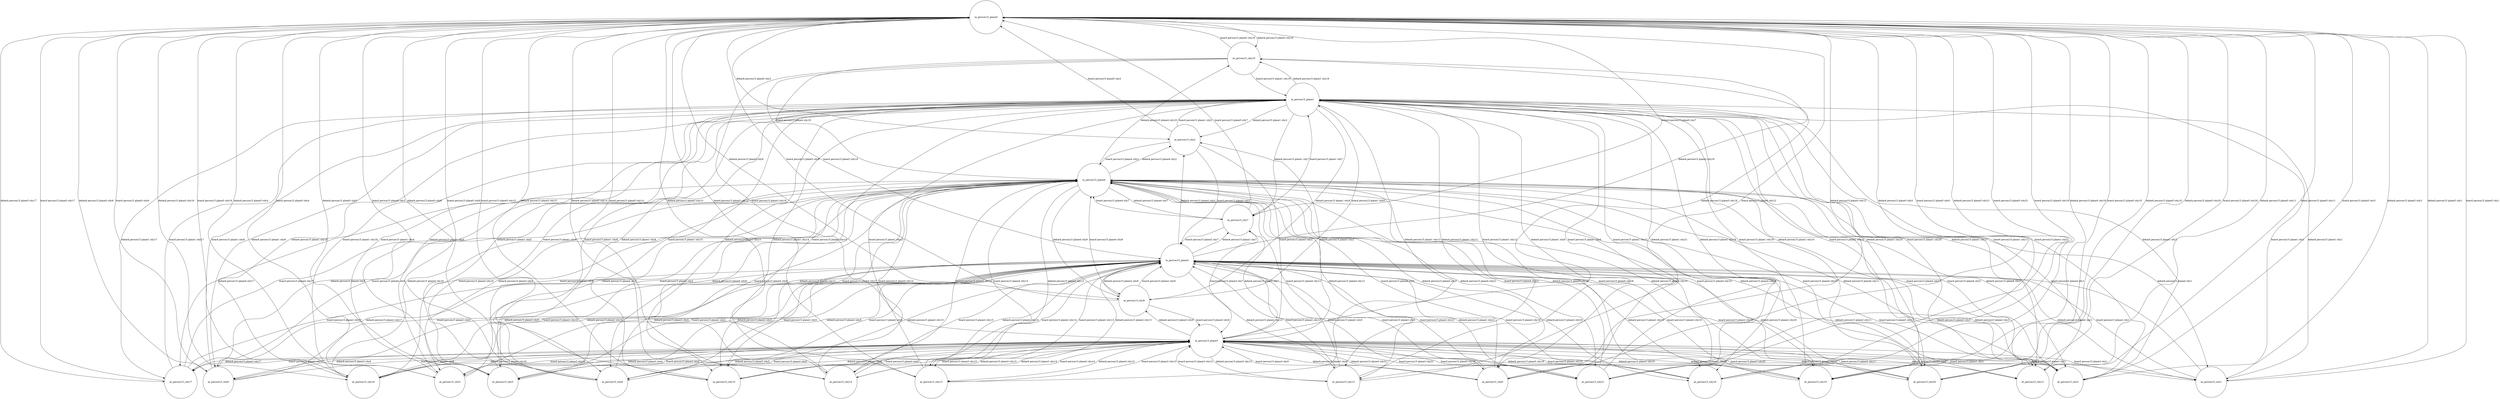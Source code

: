digraph Tree {
	node [shape=circle, fontsize=14, color=black, fillcolor=white, fontcolor=black];
	 edge [style=solid, color=black];
in_person15_plane5 [label="in_person15_plane5"];
at_person15_city19 [label="at_person15_city19"];
at_person15_city0 [label="at_person15_city0"];
at_person15_city21 [label="at_person15_city21"];
at_person15_city13 [label="at_person15_city13"];
at_person15_city17 [label="at_person15_city17"];
at_person15_city5 [label="at_person15_city5"];
at_person15_city8 [label="at_person15_city8"];
at_person15_city12 [label="at_person15_city12"];
at_person15_city15 [label="at_person15_city15"];
at_person15_city14 [label="at_person15_city14"];
at_person15_city6 [label="at_person15_city6"];
at_person15_city16 [label="at_person15_city16"];
at_person15_city4 [label="at_person15_city4"];
at_person15_city18 [label="at_person15_city18"];
at_person15_city10 [label="at_person15_city10"];
at_person15_city3 [label="at_person15_city3"];
at_person15_city1 [label="at_person15_city1"];
at_person15_city20 [label="at_person15_city20"];
at_person15_city11 [label="at_person15_city11"];
at_person15_city9 [label="at_person15_city9"];
at_person15_city7 [label="at_person15_city7"];
at_person15_city2 [label="at_person15_city2"];
in_person15_plane3 [label="in_person15_plane3"];
in_person15_plane2 [label="in_person15_plane2"];
in_person15_plane4 [label="in_person15_plane4"];
in_person15_plane1 [label="in_person15_plane1"];
in_person15_plane5 -> at_person15_city19 [label="debark person15 plane5 city19"];
in_person15_plane5 -> at_person15_city0 [label="debark person15 plane5 city0"];
in_person15_plane5 -> at_person15_city21 [label="debark person15 plane5 city21"];
in_person15_plane5 -> at_person15_city13 [label="debark person15 plane5 city13"];
in_person15_plane5 -> at_person15_city17 [label="debark person15 plane5 city17"];
in_person15_plane5 -> at_person15_city5 [label="debark person15 plane5 city5"];
in_person15_plane5 -> at_person15_city8 [label="debark person15 plane5 city8"];
in_person15_plane5 -> at_person15_city12 [label="debark person15 plane5 city12"];
in_person15_plane5 -> at_person15_city15 [label="debark person15 plane5 city15"];
in_person15_plane5 -> at_person15_city14 [label="debark person15 plane5 city14"];
in_person15_plane5 -> at_person15_city6 [label="debark person15 plane5 city6"];
in_person15_plane5 -> at_person15_city16 [label="debark person15 plane5 city16"];
in_person15_plane5 -> at_person15_city4 [label="debark person15 plane5 city4"];
in_person15_plane5 -> at_person15_city18 [label="debark person15 plane5 city18"];
in_person15_plane5 -> at_person15_city10 [label="debark person15 plane5 city10"];
in_person15_plane5 -> at_person15_city3 [label="debark person15 plane5 city3"];
in_person15_plane5 -> at_person15_city1 [label="debark person15 plane5 city1"];
in_person15_plane5 -> at_person15_city20 [label="debark person15 plane5 city20"];
in_person15_plane5 -> at_person15_city11 [label="debark person15 plane5 city11"];
in_person15_plane5 -> at_person15_city9 [label="debark person15 plane5 city9"];
in_person15_plane5 -> at_person15_city7 [label="debark person15 plane5 city7"];
in_person15_plane5 -> at_person15_city2 [label="debark person15 plane5 city2"];
at_person15_city19 -> in_person15_plane5 [label="board person15 plane5 city19"];
at_person15_city19 -> in_person15_plane3 [label="board person15 plane3 city19"];
at_person15_city19 -> in_person15_plane2 [label="board person15 plane2 city19"];
at_person15_city19 -> in_person15_plane4 [label="board person15 plane4 city19"];
at_person15_city19 -> in_person15_plane1 [label="board person15 plane1 city19"];
at_person15_city0 -> in_person15_plane5 [label="board person15 plane5 city0"];
at_person15_city0 -> in_person15_plane3 [label="board person15 plane3 city0"];
at_person15_city0 -> in_person15_plane2 [label="board person15 plane2 city0"];
at_person15_city0 -> in_person15_plane4 [label="board person15 plane4 city0"];
at_person15_city0 -> in_person15_plane1 [label="board person15 plane1 city0"];
at_person15_city21 -> in_person15_plane5 [label="board person15 plane5 city21"];
at_person15_city21 -> in_person15_plane3 [label="board person15 plane3 city21"];
at_person15_city21 -> in_person15_plane2 [label="board person15 plane2 city21"];
at_person15_city21 -> in_person15_plane4 [label="board person15 plane4 city21"];
at_person15_city21 -> in_person15_plane1 [label="board person15 plane1 city21"];
at_person15_city13 -> in_person15_plane5 [label="board person15 plane5 city13"];
at_person15_city13 -> in_person15_plane3 [label="board person15 plane3 city13"];
at_person15_city13 -> in_person15_plane2 [label="board person15 plane2 city13"];
at_person15_city13 -> in_person15_plane4 [label="board person15 plane4 city13"];
at_person15_city13 -> in_person15_plane1 [label="board person15 plane1 city13"];
at_person15_city17 -> in_person15_plane5 [label="board person15 plane5 city17"];
at_person15_city17 -> in_person15_plane3 [label="board person15 plane3 city17"];
at_person15_city17 -> in_person15_plane2 [label="board person15 plane2 city17"];
at_person15_city17 -> in_person15_plane4 [label="board person15 plane4 city17"];
at_person15_city17 -> in_person15_plane1 [label="board person15 plane1 city17"];
at_person15_city5 -> in_person15_plane5 [label="board person15 plane5 city5"];
at_person15_city5 -> in_person15_plane3 [label="board person15 plane3 city5"];
at_person15_city5 -> in_person15_plane2 [label="board person15 plane2 city5"];
at_person15_city5 -> in_person15_plane4 [label="board person15 plane4 city5"];
at_person15_city5 -> in_person15_plane1 [label="board person15 plane1 city5"];
in_person15_plane3 -> at_person15_city19 [label="debark person15 plane3 city19"];
in_person15_plane3 -> at_person15_city0 [label="debark person15 plane3 city0"];
in_person15_plane3 -> at_person15_city21 [label="debark person15 plane3 city21"];
in_person15_plane3 -> at_person15_city13 [label="debark person15 plane3 city13"];
in_person15_plane3 -> at_person15_city17 [label="debark person15 plane3 city17"];
in_person15_plane3 -> at_person15_city5 [label="debark person15 plane3 city5"];
in_person15_plane3 -> at_person15_city8 [label="debark person15 plane3 city8"];
in_person15_plane3 -> at_person15_city12 [label="debark person15 plane3 city12"];
in_person15_plane3 -> at_person15_city15 [label="debark person15 plane3 city15"];
in_person15_plane3 -> at_person15_city14 [label="debark person15 plane3 city14"];
in_person15_plane3 -> at_person15_city6 [label="debark person15 plane3 city6"];
in_person15_plane3 -> at_person15_city16 [label="debark person15 plane3 city16"];
in_person15_plane3 -> at_person15_city4 [label="debark person15 plane3 city4"];
in_person15_plane3 -> at_person15_city18 [label="debark person15 plane3 city18"];
in_person15_plane3 -> at_person15_city10 [label="debark person15 plane3 city10"];
in_person15_plane3 -> at_person15_city3 [label="debark person15 plane3 city3"];
in_person15_plane3 -> at_person15_city1 [label="debark person15 plane3 city1"];
in_person15_plane3 -> at_person15_city20 [label="debark person15 plane3 city20"];
in_person15_plane3 -> at_person15_city11 [label="debark person15 plane3 city11"];
in_person15_plane3 -> at_person15_city9 [label="debark person15 plane3 city9"];
in_person15_plane3 -> at_person15_city7 [label="debark person15 plane3 city7"];
in_person15_plane3 -> at_person15_city2 [label="debark person15 plane3 city2"];
at_person15_city8 -> in_person15_plane5 [label="board person15 plane5 city8"];
at_person15_city8 -> in_person15_plane3 [label="board person15 plane3 city8"];
at_person15_city8 -> in_person15_plane2 [label="board person15 plane2 city8"];
at_person15_city8 -> in_person15_plane4 [label="board person15 plane4 city8"];
at_person15_city8 -> in_person15_plane1 [label="board person15 plane1 city8"];
in_person15_plane2 -> at_person15_city19 [label="debark person15 plane2 city19"];
in_person15_plane2 -> at_person15_city0 [label="debark person15 plane2 city0"];
in_person15_plane2 -> at_person15_city21 [label="debark person15 plane2 city21"];
in_person15_plane2 -> at_person15_city13 [label="debark person15 plane2 city13"];
in_person15_plane2 -> at_person15_city17 [label="debark person15 plane2 city17"];
in_person15_plane2 -> at_person15_city5 [label="debark person15 plane2 city5"];
in_person15_plane2 -> at_person15_city8 [label="debark person15 plane2 city8"];
in_person15_plane2 -> at_person15_city12 [label="debark person15 plane2 city12"];
in_person15_plane2 -> at_person15_city15 [label="debark person15 plane2 city15"];
in_person15_plane2 -> at_person15_city14 [label="debark person15 plane2 city14"];
in_person15_plane2 -> at_person15_city6 [label="debark person15 plane2 city6"];
in_person15_plane2 -> at_person15_city16 [label="debark person15 plane2 city16"];
in_person15_plane2 -> at_person15_city4 [label="debark person15 plane2 city4"];
in_person15_plane2 -> at_person15_city18 [label="debark person15 plane2 city18"];
in_person15_plane2 -> at_person15_city10 [label="debark person15 plane2 city10"];
in_person15_plane2 -> at_person15_city3 [label="debark person15 plane2 city3"];
in_person15_plane2 -> at_person15_city1 [label="debark person15 plane2 city1"];
in_person15_plane2 -> at_person15_city20 [label="debark person15 plane2 city20"];
in_person15_plane2 -> at_person15_city11 [label="debark person15 plane2 city11"];
in_person15_plane2 -> at_person15_city9 [label="debark person15 plane2 city9"];
in_person15_plane2 -> at_person15_city7 [label="debark person15 plane2 city7"];
in_person15_plane2 -> at_person15_city2 [label="debark person15 plane2 city2"];
at_person15_city12 -> in_person15_plane5 [label="board person15 plane5 city12"];
at_person15_city12 -> in_person15_plane3 [label="board person15 plane3 city12"];
at_person15_city12 -> in_person15_plane2 [label="board person15 plane2 city12"];
at_person15_city12 -> in_person15_plane4 [label="board person15 plane4 city12"];
at_person15_city12 -> in_person15_plane1 [label="board person15 plane1 city12"];
at_person15_city15 -> in_person15_plane5 [label="board person15 plane5 city15"];
at_person15_city15 -> in_person15_plane3 [label="board person15 plane3 city15"];
at_person15_city15 -> in_person15_plane2 [label="board person15 plane2 city15"];
at_person15_city15 -> in_person15_plane4 [label="board person15 plane4 city15"];
at_person15_city15 -> in_person15_plane1 [label="board person15 plane1 city15"];
at_person15_city14 -> in_person15_plane5 [label="board person15 plane5 city14"];
at_person15_city14 -> in_person15_plane3 [label="board person15 plane3 city14"];
at_person15_city14 -> in_person15_plane2 [label="board person15 plane2 city14"];
at_person15_city14 -> in_person15_plane4 [label="board person15 plane4 city14"];
at_person15_city14 -> in_person15_plane1 [label="board person15 plane1 city14"];
at_person15_city6 -> in_person15_plane5 [label="board person15 plane5 city6"];
at_person15_city6 -> in_person15_plane3 [label="board person15 plane3 city6"];
at_person15_city6 -> in_person15_plane2 [label="board person15 plane2 city6"];
at_person15_city6 -> in_person15_plane4 [label="board person15 plane4 city6"];
at_person15_city6 -> in_person15_plane1 [label="board person15 plane1 city6"];
at_person15_city16 -> in_person15_plane5 [label="board person15 plane5 city16"];
at_person15_city16 -> in_person15_plane3 [label="board person15 plane3 city16"];
at_person15_city16 -> in_person15_plane2 [label="board person15 plane2 city16"];
at_person15_city16 -> in_person15_plane4 [label="board person15 plane4 city16"];
at_person15_city16 -> in_person15_plane1 [label="board person15 plane1 city16"];
at_person15_city4 -> in_person15_plane5 [label="board person15 plane5 city4"];
at_person15_city4 -> in_person15_plane3 [label="board person15 plane3 city4"];
at_person15_city4 -> in_person15_plane2 [label="board person15 plane2 city4"];
at_person15_city4 -> in_person15_plane4 [label="board person15 plane4 city4"];
at_person15_city4 -> in_person15_plane1 [label="board person15 plane1 city4"];
at_person15_city18 -> in_person15_plane5 [label="board person15 plane5 city18"];
at_person15_city18 -> in_person15_plane3 [label="board person15 plane3 city18"];
at_person15_city18 -> in_person15_plane2 [label="board person15 plane2 city18"];
at_person15_city18 -> in_person15_plane4 [label="board person15 plane4 city18"];
at_person15_city18 -> in_person15_plane1 [label="board person15 plane1 city18"];
in_person15_plane4 -> at_person15_city19 [label="debark person15 plane4 city19"];
in_person15_plane4 -> at_person15_city0 [label="debark person15 plane4 city0"];
in_person15_plane4 -> at_person15_city21 [label="debark person15 plane4 city21"];
in_person15_plane4 -> at_person15_city13 [label="debark person15 plane4 city13"];
in_person15_plane4 -> at_person15_city17 [label="debark person15 plane4 city17"];
in_person15_plane4 -> at_person15_city5 [label="debark person15 plane4 city5"];
in_person15_plane4 -> at_person15_city8 [label="debark person15 plane4 city8"];
in_person15_plane4 -> at_person15_city12 [label="debark person15 plane4 city12"];
in_person15_plane4 -> at_person15_city15 [label="debark person15 plane4 city15"];
in_person15_plane4 -> at_person15_city14 [label="debark person15 plane4 city14"];
in_person15_plane4 -> at_person15_city6 [label="debark person15 plane4 city6"];
in_person15_plane4 -> at_person15_city16 [label="debark person15 plane4 city16"];
in_person15_plane4 -> at_person15_city4 [label="debark person15 plane4 city4"];
in_person15_plane4 -> at_person15_city18 [label="debark person15 plane4 city18"];
in_person15_plane4 -> at_person15_city10 [label="debark person15 plane4 city10"];
in_person15_plane4 -> at_person15_city3 [label="debark person15 plane4 city3"];
in_person15_plane4 -> at_person15_city1 [label="debark person15 plane4 city1"];
in_person15_plane4 -> at_person15_city20 [label="debark person15 plane4 city20"];
in_person15_plane4 -> at_person15_city11 [label="debark person15 plane4 city11"];
in_person15_plane4 -> at_person15_city9 [label="debark person15 plane4 city9"];
in_person15_plane4 -> at_person15_city7 [label="debark person15 plane4 city7"];
in_person15_plane4 -> at_person15_city2 [label="debark person15 plane4 city2"];
at_person15_city10 -> in_person15_plane5 [label="board person15 plane5 city10"];
at_person15_city10 -> in_person15_plane3 [label="board person15 plane3 city10"];
at_person15_city10 -> in_person15_plane2 [label="board person15 plane2 city10"];
at_person15_city10 -> in_person15_plane4 [label="board person15 plane4 city10"];
at_person15_city10 -> in_person15_plane1 [label="board person15 plane1 city10"];
at_person15_city3 -> in_person15_plane5 [label="board person15 plane5 city3"];
at_person15_city3 -> in_person15_plane3 [label="board person15 plane3 city3"];
at_person15_city3 -> in_person15_plane2 [label="board person15 plane2 city3"];
at_person15_city3 -> in_person15_plane4 [label="board person15 plane4 city3"];
at_person15_city3 -> in_person15_plane1 [label="board person15 plane1 city3"];
at_person15_city1 -> in_person15_plane5 [label="board person15 plane5 city1"];
at_person15_city1 -> in_person15_plane3 [label="board person15 plane3 city1"];
at_person15_city1 -> in_person15_plane2 [label="board person15 plane2 city1"];
at_person15_city1 -> in_person15_plane4 [label="board person15 plane4 city1"];
at_person15_city1 -> in_person15_plane1 [label="board person15 plane1 city1"];
at_person15_city20 -> in_person15_plane5 [label="board person15 plane5 city20"];
at_person15_city20 -> in_person15_plane3 [label="board person15 plane3 city20"];
at_person15_city20 -> in_person15_plane2 [label="board person15 plane2 city20"];
at_person15_city20 -> in_person15_plane4 [label="board person15 plane4 city20"];
at_person15_city20 -> in_person15_plane1 [label="board person15 plane1 city20"];
in_person15_plane1 -> at_person15_city19 [label="debark person15 plane1 city19"];
in_person15_plane1 -> at_person15_city0 [label="debark person15 plane1 city0"];
in_person15_plane1 -> at_person15_city21 [label="debark person15 plane1 city21"];
in_person15_plane1 -> at_person15_city13 [label="debark person15 plane1 city13"];
in_person15_plane1 -> at_person15_city17 [label="debark person15 plane1 city17"];
in_person15_plane1 -> at_person15_city5 [label="debark person15 plane1 city5"];
in_person15_plane1 -> at_person15_city8 [label="debark person15 plane1 city8"];
in_person15_plane1 -> at_person15_city12 [label="debark person15 plane1 city12"];
in_person15_plane1 -> at_person15_city15 [label="debark person15 plane1 city15"];
in_person15_plane1 -> at_person15_city14 [label="debark person15 plane1 city14"];
in_person15_plane1 -> at_person15_city6 [label="debark person15 plane1 city6"];
in_person15_plane1 -> at_person15_city16 [label="debark person15 plane1 city16"];
in_person15_plane1 -> at_person15_city4 [label="debark person15 plane1 city4"];
in_person15_plane1 -> at_person15_city18 [label="debark person15 plane1 city18"];
in_person15_plane1 -> at_person15_city10 [label="debark person15 plane1 city10"];
in_person15_plane1 -> at_person15_city3 [label="debark person15 plane1 city3"];
in_person15_plane1 -> at_person15_city1 [label="debark person15 plane1 city1"];
in_person15_plane1 -> at_person15_city20 [label="debark person15 plane1 city20"];
in_person15_plane1 -> at_person15_city11 [label="debark person15 plane1 city11"];
in_person15_plane1 -> at_person15_city9 [label="debark person15 plane1 city9"];
in_person15_plane1 -> at_person15_city7 [label="debark person15 plane1 city7"];
in_person15_plane1 -> at_person15_city2 [label="debark person15 plane1 city2"];
at_person15_city11 -> in_person15_plane5 [label="board person15 plane5 city11"];
at_person15_city11 -> in_person15_plane3 [label="board person15 plane3 city11"];
at_person15_city11 -> in_person15_plane2 [label="board person15 plane2 city11"];
at_person15_city11 -> in_person15_plane4 [label="board person15 plane4 city11"];
at_person15_city11 -> in_person15_plane1 [label="board person15 plane1 city11"];
at_person15_city9 -> in_person15_plane5 [label="board person15 plane5 city9"];
at_person15_city9 -> in_person15_plane3 [label="board person15 plane3 city9"];
at_person15_city9 -> in_person15_plane2 [label="board person15 plane2 city9"];
at_person15_city9 -> in_person15_plane4 [label="board person15 plane4 city9"];
at_person15_city9 -> in_person15_plane1 [label="board person15 plane1 city9"];
at_person15_city7 -> in_person15_plane5 [label="board person15 plane5 city7"];
at_person15_city7 -> in_person15_plane3 [label="board person15 plane3 city7"];
at_person15_city7 -> in_person15_plane2 [label="board person15 plane2 city7"];
at_person15_city7 -> in_person15_plane4 [label="board person15 plane4 city7"];
at_person15_city7 -> in_person15_plane1 [label="board person15 plane1 city7"];
at_person15_city2 -> in_person15_plane5 [label="board person15 plane5 city2"];
at_person15_city2 -> in_person15_plane3 [label="board person15 plane3 city2"];
at_person15_city2 -> in_person15_plane2 [label="board person15 plane2 city2"];
at_person15_city2 -> in_person15_plane4 [label="board person15 plane4 city2"];
at_person15_city2 -> in_person15_plane1 [label="board person15 plane1 city2"];
}
